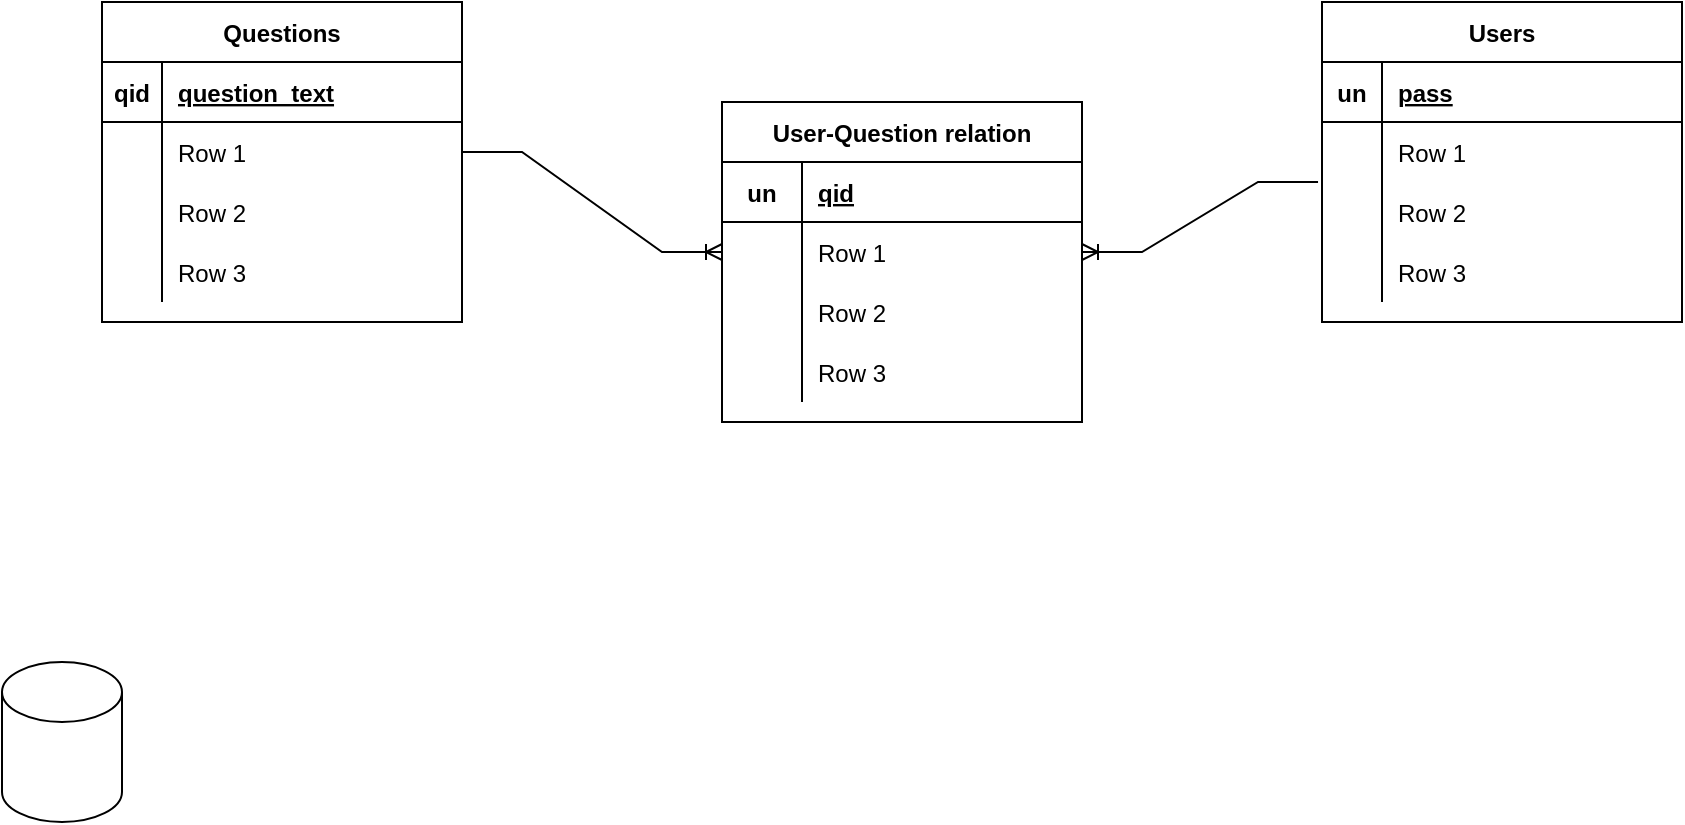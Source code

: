 <mxfile version="16.2.6" type="device"><diagram id="l8qI8Sag9egfwiMINIZx" name="Page-1"><mxGraphModel dx="1422" dy="786" grid="1" gridSize="10" guides="1" tooltips="1" connect="1" arrows="1" fold="1" page="1" pageScale="1" pageWidth="850" pageHeight="1100" math="0" shadow="0"><root><mxCell id="0"/><mxCell id="1" parent="0"/><mxCell id="O7KiGVW94a9SZqFtbX5L-1" value="" style="shape=cylinder3;whiteSpace=wrap;html=1;boundedLbl=1;backgroundOutline=1;size=15;" vertex="1" parent="1"><mxGeometry x="40" y="490" width="60" height="80" as="geometry"/></mxCell><mxCell id="O7KiGVW94a9SZqFtbX5L-3" value="Users" style="shape=table;startSize=30;container=1;collapsible=1;childLayout=tableLayout;fixedRows=1;rowLines=0;fontStyle=1;align=center;resizeLast=1;" vertex="1" parent="1"><mxGeometry x="700" y="160" width="180" height="160" as="geometry"><mxRectangle x="650" y="270" width="70" height="30" as="alternateBounds"/></mxGeometry></mxCell><mxCell id="O7KiGVW94a9SZqFtbX5L-4" value="" style="shape=tableRow;horizontal=0;startSize=0;swimlaneHead=0;swimlaneBody=0;fillColor=none;collapsible=0;dropTarget=0;points=[[0,0.5],[1,0.5]];portConstraint=eastwest;top=0;left=0;right=0;bottom=1;" vertex="1" parent="O7KiGVW94a9SZqFtbX5L-3"><mxGeometry y="30" width="180" height="30" as="geometry"/></mxCell><mxCell id="O7KiGVW94a9SZqFtbX5L-5" value="un" style="shape=partialRectangle;connectable=0;fillColor=none;top=0;left=0;bottom=0;right=0;fontStyle=1;overflow=hidden;" vertex="1" parent="O7KiGVW94a9SZqFtbX5L-4"><mxGeometry width="30" height="30" as="geometry"><mxRectangle width="30" height="30" as="alternateBounds"/></mxGeometry></mxCell><mxCell id="O7KiGVW94a9SZqFtbX5L-6" value="pass" style="shape=partialRectangle;connectable=0;fillColor=none;top=0;left=0;bottom=0;right=0;align=left;spacingLeft=6;fontStyle=5;overflow=hidden;" vertex="1" parent="O7KiGVW94a9SZqFtbX5L-4"><mxGeometry x="30" width="150" height="30" as="geometry"><mxRectangle width="150" height="30" as="alternateBounds"/></mxGeometry></mxCell><mxCell id="O7KiGVW94a9SZqFtbX5L-7" value="" style="shape=tableRow;horizontal=0;startSize=0;swimlaneHead=0;swimlaneBody=0;fillColor=none;collapsible=0;dropTarget=0;points=[[0,0.5],[1,0.5]];portConstraint=eastwest;top=0;left=0;right=0;bottom=0;" vertex="1" parent="O7KiGVW94a9SZqFtbX5L-3"><mxGeometry y="60" width="180" height="30" as="geometry"/></mxCell><mxCell id="O7KiGVW94a9SZqFtbX5L-8" value="" style="shape=partialRectangle;connectable=0;fillColor=none;top=0;left=0;bottom=0;right=0;editable=1;overflow=hidden;" vertex="1" parent="O7KiGVW94a9SZqFtbX5L-7"><mxGeometry width="30" height="30" as="geometry"><mxRectangle width="30" height="30" as="alternateBounds"/></mxGeometry></mxCell><mxCell id="O7KiGVW94a9SZqFtbX5L-9" value="Row 1" style="shape=partialRectangle;connectable=0;fillColor=none;top=0;left=0;bottom=0;right=0;align=left;spacingLeft=6;overflow=hidden;" vertex="1" parent="O7KiGVW94a9SZqFtbX5L-7"><mxGeometry x="30" width="150" height="30" as="geometry"><mxRectangle width="150" height="30" as="alternateBounds"/></mxGeometry></mxCell><mxCell id="O7KiGVW94a9SZqFtbX5L-10" value="" style="shape=tableRow;horizontal=0;startSize=0;swimlaneHead=0;swimlaneBody=0;fillColor=none;collapsible=0;dropTarget=0;points=[[0,0.5],[1,0.5]];portConstraint=eastwest;top=0;left=0;right=0;bottom=0;" vertex="1" parent="O7KiGVW94a9SZqFtbX5L-3"><mxGeometry y="90" width="180" height="30" as="geometry"/></mxCell><mxCell id="O7KiGVW94a9SZqFtbX5L-11" value="" style="shape=partialRectangle;connectable=0;fillColor=none;top=0;left=0;bottom=0;right=0;editable=1;overflow=hidden;" vertex="1" parent="O7KiGVW94a9SZqFtbX5L-10"><mxGeometry width="30" height="30" as="geometry"><mxRectangle width="30" height="30" as="alternateBounds"/></mxGeometry></mxCell><mxCell id="O7KiGVW94a9SZqFtbX5L-12" value="Row 2" style="shape=partialRectangle;connectable=0;fillColor=none;top=0;left=0;bottom=0;right=0;align=left;spacingLeft=6;overflow=hidden;" vertex="1" parent="O7KiGVW94a9SZqFtbX5L-10"><mxGeometry x="30" width="150" height="30" as="geometry"><mxRectangle width="150" height="30" as="alternateBounds"/></mxGeometry></mxCell><mxCell id="O7KiGVW94a9SZqFtbX5L-13" value="" style="shape=tableRow;horizontal=0;startSize=0;swimlaneHead=0;swimlaneBody=0;fillColor=none;collapsible=0;dropTarget=0;points=[[0,0.5],[1,0.5]];portConstraint=eastwest;top=0;left=0;right=0;bottom=0;" vertex="1" parent="O7KiGVW94a9SZqFtbX5L-3"><mxGeometry y="120" width="180" height="30" as="geometry"/></mxCell><mxCell id="O7KiGVW94a9SZqFtbX5L-14" value="" style="shape=partialRectangle;connectable=0;fillColor=none;top=0;left=0;bottom=0;right=0;editable=1;overflow=hidden;" vertex="1" parent="O7KiGVW94a9SZqFtbX5L-13"><mxGeometry width="30" height="30" as="geometry"><mxRectangle width="30" height="30" as="alternateBounds"/></mxGeometry></mxCell><mxCell id="O7KiGVW94a9SZqFtbX5L-15" value="Row 3" style="shape=partialRectangle;connectable=0;fillColor=none;top=0;left=0;bottom=0;right=0;align=left;spacingLeft=6;overflow=hidden;" vertex="1" parent="O7KiGVW94a9SZqFtbX5L-13"><mxGeometry x="30" width="150" height="30" as="geometry"><mxRectangle width="150" height="30" as="alternateBounds"/></mxGeometry></mxCell><mxCell id="O7KiGVW94a9SZqFtbX5L-16" value="Questions" style="shape=table;startSize=30;container=1;collapsible=1;childLayout=tableLayout;fixedRows=1;rowLines=0;fontStyle=1;align=center;resizeLast=1;" vertex="1" parent="1"><mxGeometry x="90" y="160" width="180" height="160" as="geometry"><mxRectangle x="410" y="180" width="70" height="30" as="alternateBounds"/></mxGeometry></mxCell><mxCell id="O7KiGVW94a9SZqFtbX5L-17" value="" style="shape=tableRow;horizontal=0;startSize=0;swimlaneHead=0;swimlaneBody=0;fillColor=none;collapsible=0;dropTarget=0;points=[[0,0.5],[1,0.5]];portConstraint=eastwest;top=0;left=0;right=0;bottom=1;" vertex="1" parent="O7KiGVW94a9SZqFtbX5L-16"><mxGeometry y="30" width="180" height="30" as="geometry"/></mxCell><mxCell id="O7KiGVW94a9SZqFtbX5L-18" value="qid" style="shape=partialRectangle;connectable=0;fillColor=none;top=0;left=0;bottom=0;right=0;fontStyle=1;overflow=hidden;" vertex="1" parent="O7KiGVW94a9SZqFtbX5L-17"><mxGeometry width="30" height="30" as="geometry"><mxRectangle width="30" height="30" as="alternateBounds"/></mxGeometry></mxCell><mxCell id="O7KiGVW94a9SZqFtbX5L-19" value="question_text" style="shape=partialRectangle;connectable=0;fillColor=none;top=0;left=0;bottom=0;right=0;align=left;spacingLeft=6;fontStyle=5;overflow=hidden;" vertex="1" parent="O7KiGVW94a9SZqFtbX5L-17"><mxGeometry x="30" width="150" height="30" as="geometry"><mxRectangle width="150" height="30" as="alternateBounds"/></mxGeometry></mxCell><mxCell id="O7KiGVW94a9SZqFtbX5L-20" value="" style="shape=tableRow;horizontal=0;startSize=0;swimlaneHead=0;swimlaneBody=0;fillColor=none;collapsible=0;dropTarget=0;points=[[0,0.5],[1,0.5]];portConstraint=eastwest;top=0;left=0;right=0;bottom=0;" vertex="1" parent="O7KiGVW94a9SZqFtbX5L-16"><mxGeometry y="60" width="180" height="30" as="geometry"/></mxCell><mxCell id="O7KiGVW94a9SZqFtbX5L-21" value="" style="shape=partialRectangle;connectable=0;fillColor=none;top=0;left=0;bottom=0;right=0;editable=1;overflow=hidden;" vertex="1" parent="O7KiGVW94a9SZqFtbX5L-20"><mxGeometry width="30" height="30" as="geometry"><mxRectangle width="30" height="30" as="alternateBounds"/></mxGeometry></mxCell><mxCell id="O7KiGVW94a9SZqFtbX5L-22" value="Row 1" style="shape=partialRectangle;connectable=0;fillColor=none;top=0;left=0;bottom=0;right=0;align=left;spacingLeft=6;overflow=hidden;" vertex="1" parent="O7KiGVW94a9SZqFtbX5L-20"><mxGeometry x="30" width="150" height="30" as="geometry"><mxRectangle width="150" height="30" as="alternateBounds"/></mxGeometry></mxCell><mxCell id="O7KiGVW94a9SZqFtbX5L-23" value="" style="shape=tableRow;horizontal=0;startSize=0;swimlaneHead=0;swimlaneBody=0;fillColor=none;collapsible=0;dropTarget=0;points=[[0,0.5],[1,0.5]];portConstraint=eastwest;top=0;left=0;right=0;bottom=0;" vertex="1" parent="O7KiGVW94a9SZqFtbX5L-16"><mxGeometry y="90" width="180" height="30" as="geometry"/></mxCell><mxCell id="O7KiGVW94a9SZqFtbX5L-24" value="" style="shape=partialRectangle;connectable=0;fillColor=none;top=0;left=0;bottom=0;right=0;editable=1;overflow=hidden;" vertex="1" parent="O7KiGVW94a9SZqFtbX5L-23"><mxGeometry width="30" height="30" as="geometry"><mxRectangle width="30" height="30" as="alternateBounds"/></mxGeometry></mxCell><mxCell id="O7KiGVW94a9SZqFtbX5L-25" value="Row 2" style="shape=partialRectangle;connectable=0;fillColor=none;top=0;left=0;bottom=0;right=0;align=left;spacingLeft=6;overflow=hidden;" vertex="1" parent="O7KiGVW94a9SZqFtbX5L-23"><mxGeometry x="30" width="150" height="30" as="geometry"><mxRectangle width="150" height="30" as="alternateBounds"/></mxGeometry></mxCell><mxCell id="O7KiGVW94a9SZqFtbX5L-26" value="" style="shape=tableRow;horizontal=0;startSize=0;swimlaneHead=0;swimlaneBody=0;fillColor=none;collapsible=0;dropTarget=0;points=[[0,0.5],[1,0.5]];portConstraint=eastwest;top=0;left=0;right=0;bottom=0;" vertex="1" parent="O7KiGVW94a9SZqFtbX5L-16"><mxGeometry y="120" width="180" height="30" as="geometry"/></mxCell><mxCell id="O7KiGVW94a9SZqFtbX5L-27" value="" style="shape=partialRectangle;connectable=0;fillColor=none;top=0;left=0;bottom=0;right=0;editable=1;overflow=hidden;" vertex="1" parent="O7KiGVW94a9SZqFtbX5L-26"><mxGeometry width="30" height="30" as="geometry"><mxRectangle width="30" height="30" as="alternateBounds"/></mxGeometry></mxCell><mxCell id="O7KiGVW94a9SZqFtbX5L-28" value="Row 3" style="shape=partialRectangle;connectable=0;fillColor=none;top=0;left=0;bottom=0;right=0;align=left;spacingLeft=6;overflow=hidden;" vertex="1" parent="O7KiGVW94a9SZqFtbX5L-26"><mxGeometry x="30" width="150" height="30" as="geometry"><mxRectangle width="150" height="30" as="alternateBounds"/></mxGeometry></mxCell><mxCell id="O7KiGVW94a9SZqFtbX5L-29" value="User-Question relation" style="shape=table;startSize=30;container=1;collapsible=1;childLayout=tableLayout;fixedRows=1;rowLines=0;fontStyle=1;align=center;resizeLast=1;" vertex="1" parent="1"><mxGeometry x="400" y="210" width="180" height="160" as="geometry"><mxRectangle x="650" y="420" width="70" height="30" as="alternateBounds"/></mxGeometry></mxCell><mxCell id="O7KiGVW94a9SZqFtbX5L-30" value="" style="shape=tableRow;horizontal=0;startSize=0;swimlaneHead=0;swimlaneBody=0;fillColor=none;collapsible=0;dropTarget=0;points=[[0,0.5],[1,0.5]];portConstraint=eastwest;top=0;left=0;right=0;bottom=1;" vertex="1" parent="O7KiGVW94a9SZqFtbX5L-29"><mxGeometry y="30" width="180" height="30" as="geometry"/></mxCell><mxCell id="O7KiGVW94a9SZqFtbX5L-31" value="un" style="shape=partialRectangle;connectable=0;fillColor=none;top=0;left=0;bottom=0;right=0;fontStyle=1;overflow=hidden;" vertex="1" parent="O7KiGVW94a9SZqFtbX5L-30"><mxGeometry width="40" height="30" as="geometry"><mxRectangle width="40" height="30" as="alternateBounds"/></mxGeometry></mxCell><mxCell id="O7KiGVW94a9SZqFtbX5L-32" value="qid" style="shape=partialRectangle;connectable=0;fillColor=none;top=0;left=0;bottom=0;right=0;align=left;spacingLeft=6;fontStyle=5;overflow=hidden;" vertex="1" parent="O7KiGVW94a9SZqFtbX5L-30"><mxGeometry x="40" width="140" height="30" as="geometry"><mxRectangle width="140" height="30" as="alternateBounds"/></mxGeometry></mxCell><mxCell id="O7KiGVW94a9SZqFtbX5L-33" value="" style="shape=tableRow;horizontal=0;startSize=0;swimlaneHead=0;swimlaneBody=0;fillColor=none;collapsible=0;dropTarget=0;points=[[0,0.5],[1,0.5]];portConstraint=eastwest;top=0;left=0;right=0;bottom=0;" vertex="1" parent="O7KiGVW94a9SZqFtbX5L-29"><mxGeometry y="60" width="180" height="30" as="geometry"/></mxCell><mxCell id="O7KiGVW94a9SZqFtbX5L-34" value="" style="shape=partialRectangle;connectable=0;fillColor=none;top=0;left=0;bottom=0;right=0;editable=1;overflow=hidden;" vertex="1" parent="O7KiGVW94a9SZqFtbX5L-33"><mxGeometry width="40" height="30" as="geometry"><mxRectangle width="40" height="30" as="alternateBounds"/></mxGeometry></mxCell><mxCell id="O7KiGVW94a9SZqFtbX5L-35" value="Row 1" style="shape=partialRectangle;connectable=0;fillColor=none;top=0;left=0;bottom=0;right=0;align=left;spacingLeft=6;overflow=hidden;" vertex="1" parent="O7KiGVW94a9SZqFtbX5L-33"><mxGeometry x="40" width="140" height="30" as="geometry"><mxRectangle width="140" height="30" as="alternateBounds"/></mxGeometry></mxCell><mxCell id="O7KiGVW94a9SZqFtbX5L-36" value="" style="shape=tableRow;horizontal=0;startSize=0;swimlaneHead=0;swimlaneBody=0;fillColor=none;collapsible=0;dropTarget=0;points=[[0,0.5],[1,0.5]];portConstraint=eastwest;top=0;left=0;right=0;bottom=0;" vertex="1" parent="O7KiGVW94a9SZqFtbX5L-29"><mxGeometry y="90" width="180" height="30" as="geometry"/></mxCell><mxCell id="O7KiGVW94a9SZqFtbX5L-37" value="" style="shape=partialRectangle;connectable=0;fillColor=none;top=0;left=0;bottom=0;right=0;editable=1;overflow=hidden;" vertex="1" parent="O7KiGVW94a9SZqFtbX5L-36"><mxGeometry width="40" height="30" as="geometry"><mxRectangle width="40" height="30" as="alternateBounds"/></mxGeometry></mxCell><mxCell id="O7KiGVW94a9SZqFtbX5L-38" value="Row 2" style="shape=partialRectangle;connectable=0;fillColor=none;top=0;left=0;bottom=0;right=0;align=left;spacingLeft=6;overflow=hidden;" vertex="1" parent="O7KiGVW94a9SZqFtbX5L-36"><mxGeometry x="40" width="140" height="30" as="geometry"><mxRectangle width="140" height="30" as="alternateBounds"/></mxGeometry></mxCell><mxCell id="O7KiGVW94a9SZqFtbX5L-39" value="" style="shape=tableRow;horizontal=0;startSize=0;swimlaneHead=0;swimlaneBody=0;fillColor=none;collapsible=0;dropTarget=0;points=[[0,0.5],[1,0.5]];portConstraint=eastwest;top=0;left=0;right=0;bottom=0;" vertex="1" parent="O7KiGVW94a9SZqFtbX5L-29"><mxGeometry y="120" width="180" height="30" as="geometry"/></mxCell><mxCell id="O7KiGVW94a9SZqFtbX5L-40" value="" style="shape=partialRectangle;connectable=0;fillColor=none;top=0;left=0;bottom=0;right=0;editable=1;overflow=hidden;" vertex="1" parent="O7KiGVW94a9SZqFtbX5L-39"><mxGeometry width="40" height="30" as="geometry"><mxRectangle width="40" height="30" as="alternateBounds"/></mxGeometry></mxCell><mxCell id="O7KiGVW94a9SZqFtbX5L-41" value="Row 3" style="shape=partialRectangle;connectable=0;fillColor=none;top=0;left=0;bottom=0;right=0;align=left;spacingLeft=6;overflow=hidden;" vertex="1" parent="O7KiGVW94a9SZqFtbX5L-39"><mxGeometry x="40" width="140" height="30" as="geometry"><mxRectangle width="140" height="30" as="alternateBounds"/></mxGeometry></mxCell><mxCell id="O7KiGVW94a9SZqFtbX5L-46" value="" style="edgeStyle=entityRelationEdgeStyle;fontSize=12;html=1;endArrow=ERoneToMany;rounded=0;exitX=-0.011;exitY=0;exitDx=0;exitDy=0;exitPerimeter=0;entryX=1;entryY=0.5;entryDx=0;entryDy=0;" edge="1" parent="1" source="O7KiGVW94a9SZqFtbX5L-10" target="O7KiGVW94a9SZqFtbX5L-33"><mxGeometry width="100" height="100" relative="1" as="geometry"><mxPoint x="590" y="330" as="sourcePoint"/><mxPoint x="690" y="230" as="targetPoint"/></mxGeometry></mxCell><mxCell id="O7KiGVW94a9SZqFtbX5L-47" value="" style="edgeStyle=entityRelationEdgeStyle;fontSize=12;html=1;endArrow=ERoneToMany;rounded=0;exitX=1;exitY=0.5;exitDx=0;exitDy=0;entryX=0;entryY=0.5;entryDx=0;entryDy=0;" edge="1" parent="1" source="O7KiGVW94a9SZqFtbX5L-20" target="O7KiGVW94a9SZqFtbX5L-33"><mxGeometry width="100" height="100" relative="1" as="geometry"><mxPoint x="280" y="290" as="sourcePoint"/><mxPoint x="380" y="190" as="targetPoint"/></mxGeometry></mxCell></root></mxGraphModel></diagram></mxfile>